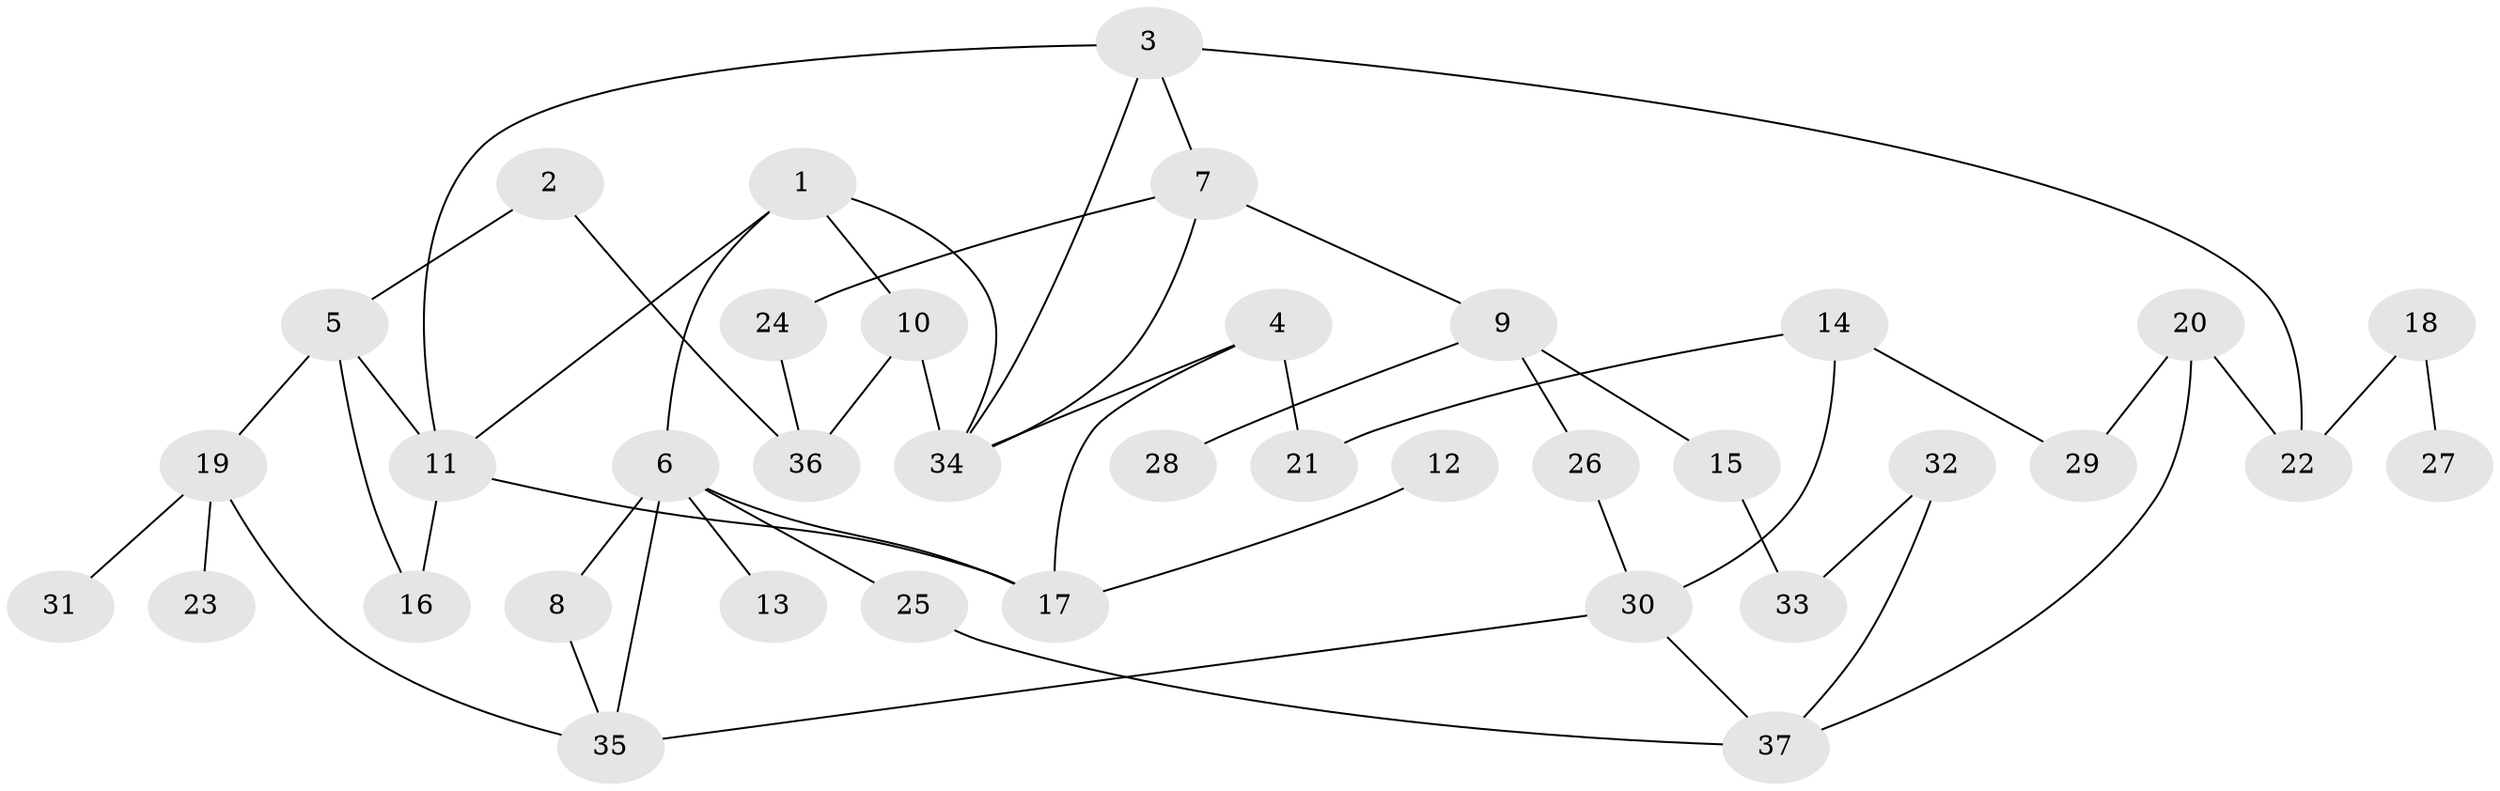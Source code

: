 // original degree distribution, {6: 0.0273972602739726, 4: 0.136986301369863, 3: 0.1780821917808219, 5: 0.0547945205479452, 2: 0.2876712328767123, 1: 0.3150684931506849}
// Generated by graph-tools (version 1.1) at 2025/01/03/09/25 03:01:04]
// undirected, 37 vertices, 52 edges
graph export_dot {
graph [start="1"]
  node [color=gray90,style=filled];
  1;
  2;
  3;
  4;
  5;
  6;
  7;
  8;
  9;
  10;
  11;
  12;
  13;
  14;
  15;
  16;
  17;
  18;
  19;
  20;
  21;
  22;
  23;
  24;
  25;
  26;
  27;
  28;
  29;
  30;
  31;
  32;
  33;
  34;
  35;
  36;
  37;
  1 -- 6 [weight=1.0];
  1 -- 10 [weight=1.0];
  1 -- 11 [weight=1.0];
  1 -- 34 [weight=1.0];
  2 -- 5 [weight=1.0];
  2 -- 36 [weight=1.0];
  3 -- 7 [weight=1.0];
  3 -- 11 [weight=1.0];
  3 -- 22 [weight=1.0];
  3 -- 34 [weight=1.0];
  4 -- 17 [weight=1.0];
  4 -- 21 [weight=1.0];
  4 -- 34 [weight=1.0];
  5 -- 11 [weight=1.0];
  5 -- 16 [weight=1.0];
  5 -- 19 [weight=1.0];
  6 -- 8 [weight=1.0];
  6 -- 13 [weight=1.0];
  6 -- 17 [weight=1.0];
  6 -- 25 [weight=1.0];
  6 -- 35 [weight=1.0];
  7 -- 9 [weight=1.0];
  7 -- 24 [weight=1.0];
  7 -- 34 [weight=1.0];
  8 -- 35 [weight=1.0];
  9 -- 15 [weight=1.0];
  9 -- 26 [weight=1.0];
  9 -- 28 [weight=1.0];
  10 -- 34 [weight=1.0];
  10 -- 36 [weight=1.0];
  11 -- 16 [weight=1.0];
  11 -- 17 [weight=1.0];
  12 -- 17 [weight=1.0];
  14 -- 21 [weight=1.0];
  14 -- 29 [weight=1.0];
  14 -- 30 [weight=1.0];
  15 -- 33 [weight=1.0];
  18 -- 22 [weight=1.0];
  18 -- 27 [weight=1.0];
  19 -- 23 [weight=1.0];
  19 -- 31 [weight=1.0];
  19 -- 35 [weight=1.0];
  20 -- 22 [weight=1.0];
  20 -- 29 [weight=1.0];
  20 -- 37 [weight=1.0];
  24 -- 36 [weight=1.0];
  25 -- 37 [weight=1.0];
  26 -- 30 [weight=1.0];
  30 -- 35 [weight=1.0];
  30 -- 37 [weight=1.0];
  32 -- 33 [weight=1.0];
  32 -- 37 [weight=1.0];
}
